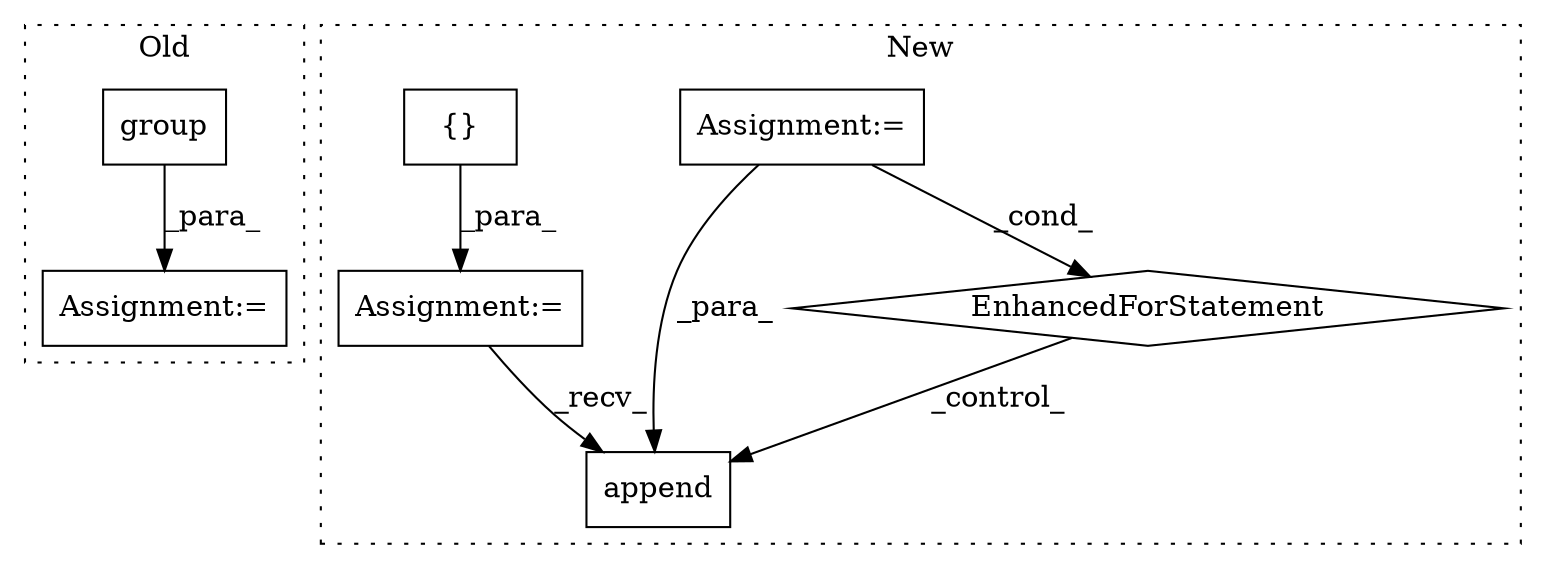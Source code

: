 digraph G {
subgraph cluster0 {
1 [label="group" a="32" s="4045" l="7" shape="box"];
6 [label="Assignment:=" a="7" s="4199" l="14" shape="box"];
label = "Old";
style="dotted";
}
subgraph cluster1 {
2 [label="append" a="32" s="4670,4702" l="14,2" shape="box"];
3 [label="Assignment:=" a="7" s="3992" l="1" shape="box"];
4 [label="Assignment:=" a="7" s="4021,4113" l="53,2" shape="box"];
5 [label="EnhancedForStatement" a="70" s="4021,4113" l="53,2" shape="diamond"];
7 [label="{}" a="4" s="4013" l="2" shape="box"];
label = "New";
style="dotted";
}
1 -> 6 [label="_para_"];
3 -> 2 [label="_recv_"];
4 -> 5 [label="_cond_"];
4 -> 2 [label="_para_"];
5 -> 2 [label="_control_"];
7 -> 3 [label="_para_"];
}